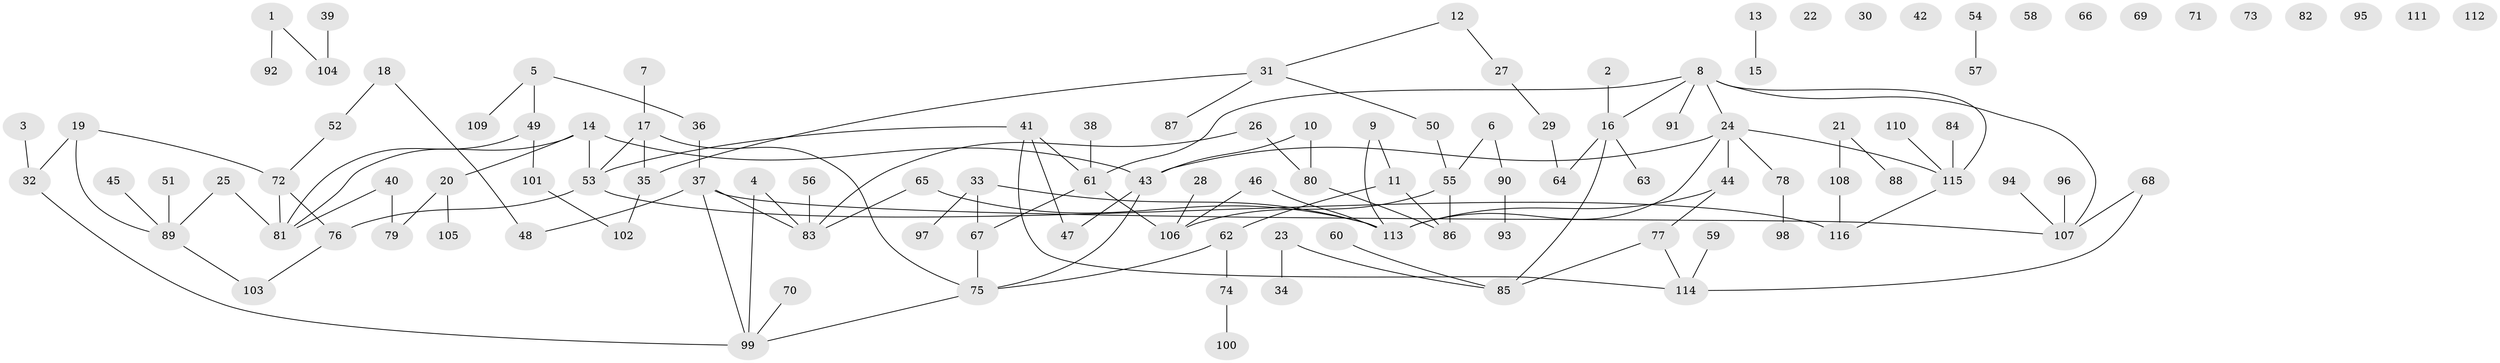 // Generated by graph-tools (version 1.1) at 2025/00/03/09/25 03:00:55]
// undirected, 116 vertices, 129 edges
graph export_dot {
graph [start="1"]
  node [color=gray90,style=filled];
  1;
  2;
  3;
  4;
  5;
  6;
  7;
  8;
  9;
  10;
  11;
  12;
  13;
  14;
  15;
  16;
  17;
  18;
  19;
  20;
  21;
  22;
  23;
  24;
  25;
  26;
  27;
  28;
  29;
  30;
  31;
  32;
  33;
  34;
  35;
  36;
  37;
  38;
  39;
  40;
  41;
  42;
  43;
  44;
  45;
  46;
  47;
  48;
  49;
  50;
  51;
  52;
  53;
  54;
  55;
  56;
  57;
  58;
  59;
  60;
  61;
  62;
  63;
  64;
  65;
  66;
  67;
  68;
  69;
  70;
  71;
  72;
  73;
  74;
  75;
  76;
  77;
  78;
  79;
  80;
  81;
  82;
  83;
  84;
  85;
  86;
  87;
  88;
  89;
  90;
  91;
  92;
  93;
  94;
  95;
  96;
  97;
  98;
  99;
  100;
  101;
  102;
  103;
  104;
  105;
  106;
  107;
  108;
  109;
  110;
  111;
  112;
  113;
  114;
  115;
  116;
  1 -- 92;
  1 -- 104;
  2 -- 16;
  3 -- 32;
  4 -- 83;
  4 -- 99;
  5 -- 36;
  5 -- 49;
  5 -- 109;
  6 -- 55;
  6 -- 90;
  7 -- 17;
  8 -- 16;
  8 -- 24;
  8 -- 61;
  8 -- 91;
  8 -- 107;
  8 -- 115;
  9 -- 11;
  9 -- 113;
  10 -- 43;
  10 -- 80;
  11 -- 62;
  11 -- 86;
  12 -- 27;
  12 -- 31;
  13 -- 15;
  14 -- 20;
  14 -- 43;
  14 -- 53;
  14 -- 81;
  16 -- 63;
  16 -- 64;
  16 -- 85;
  17 -- 35;
  17 -- 53;
  17 -- 75;
  18 -- 48;
  18 -- 52;
  19 -- 32;
  19 -- 72;
  19 -- 89;
  20 -- 79;
  20 -- 105;
  21 -- 88;
  21 -- 108;
  23 -- 34;
  23 -- 85;
  24 -- 43;
  24 -- 44;
  24 -- 78;
  24 -- 113;
  24 -- 115;
  25 -- 81;
  25 -- 89;
  26 -- 80;
  26 -- 83;
  27 -- 29;
  28 -- 106;
  29 -- 64;
  31 -- 35;
  31 -- 50;
  31 -- 87;
  32 -- 99;
  33 -- 67;
  33 -- 97;
  33 -- 113;
  35 -- 102;
  36 -- 37;
  37 -- 48;
  37 -- 83;
  37 -- 99;
  37 -- 107;
  38 -- 61;
  39 -- 104;
  40 -- 79;
  40 -- 81;
  41 -- 47;
  41 -- 53;
  41 -- 61;
  41 -- 114;
  43 -- 47;
  43 -- 75;
  44 -- 77;
  44 -- 113;
  45 -- 89;
  46 -- 106;
  46 -- 113;
  49 -- 81;
  49 -- 101;
  50 -- 55;
  51 -- 89;
  52 -- 72;
  53 -- 76;
  53 -- 116;
  54 -- 57;
  55 -- 86;
  55 -- 106;
  56 -- 83;
  59 -- 114;
  60 -- 85;
  61 -- 67;
  61 -- 106;
  62 -- 74;
  62 -- 75;
  65 -- 83;
  65 -- 113;
  67 -- 75;
  68 -- 107;
  68 -- 114;
  70 -- 99;
  72 -- 76;
  72 -- 81;
  74 -- 100;
  75 -- 99;
  76 -- 103;
  77 -- 85;
  77 -- 114;
  78 -- 98;
  80 -- 86;
  84 -- 115;
  89 -- 103;
  90 -- 93;
  94 -- 107;
  96 -- 107;
  101 -- 102;
  108 -- 116;
  110 -- 115;
  115 -- 116;
}
